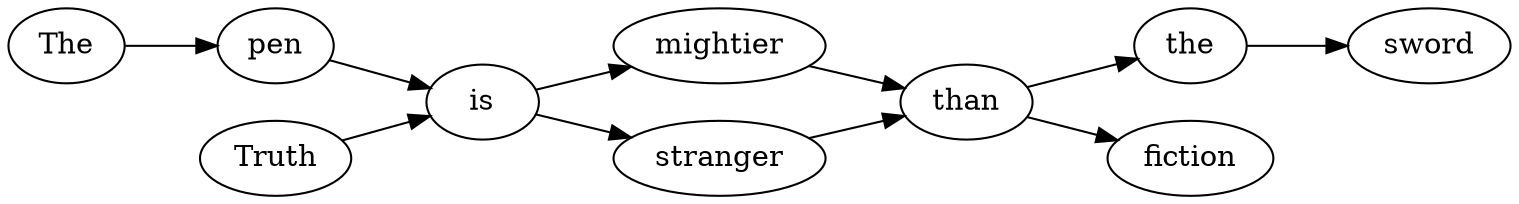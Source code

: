 digraph {
	The -> pen -> is -> mightier -> than -> the -> sword;
	Truth -> is -> stranger -> than -> fiction;
	rankdir="LR";
}